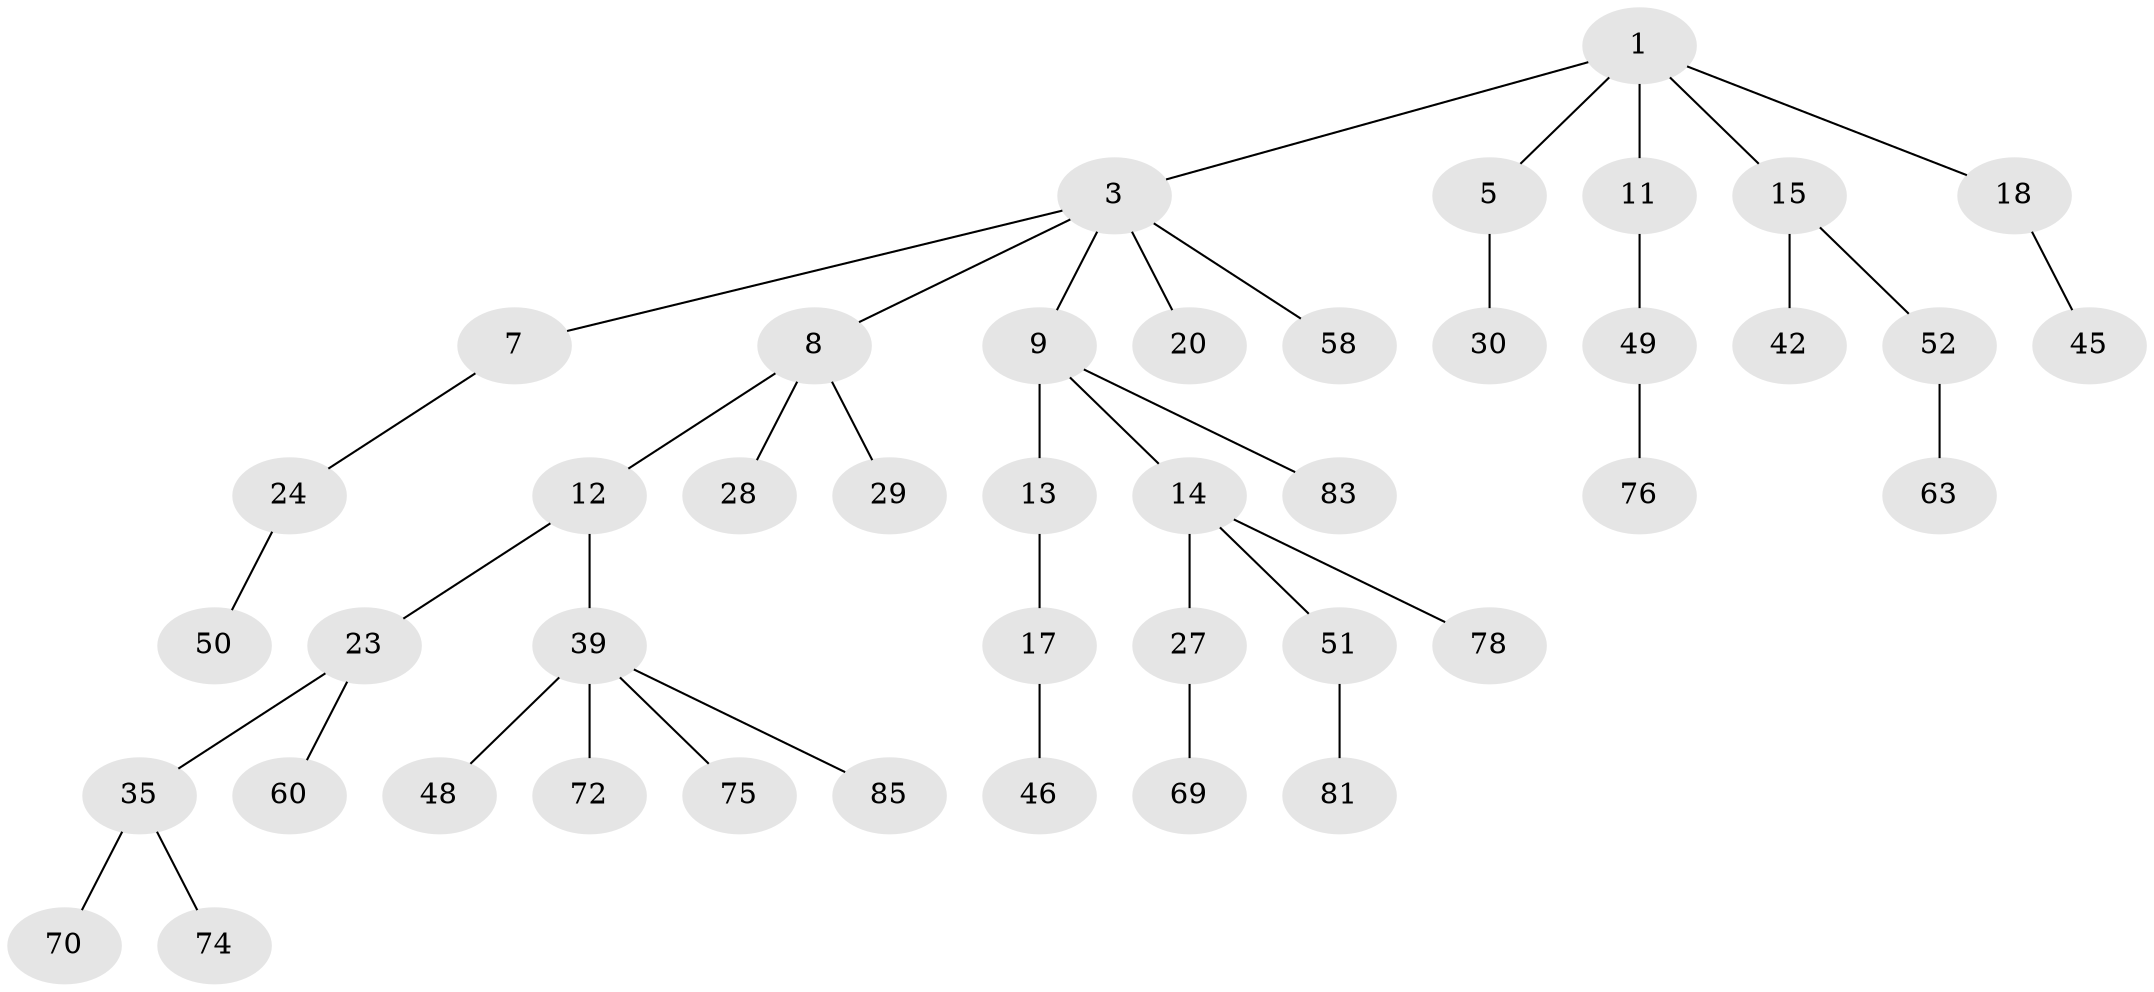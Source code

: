 // original degree distribution, {3: 0.16279069767441862, 4: 0.05813953488372093, 7: 0.011627906976744186, 2: 0.2558139534883721, 5: 0.023255813953488372, 1: 0.47674418604651164, 6: 0.011627906976744186}
// Generated by graph-tools (version 1.1) at 2025/15/03/09/25 04:15:30]
// undirected, 43 vertices, 42 edges
graph export_dot {
graph [start="1"]
  node [color=gray90,style=filled];
  1 [super="+2"];
  3 [super="+4+19+36"];
  5 [super="+6+25"];
  7 [super="+59"];
  8 [super="+10+26+65"];
  9;
  11;
  12;
  13 [super="+16+21+53"];
  14 [super="+22"];
  15 [super="+41"];
  17;
  18 [super="+32"];
  20;
  23 [super="+61"];
  24 [super="+33+40"];
  27;
  28 [super="+82+37"];
  29 [super="+67+64+55"];
  30;
  35;
  39 [super="+43"];
  42;
  45;
  46;
  48;
  49;
  50;
  51;
  52;
  58;
  60;
  63;
  69;
  70;
  72;
  74;
  75;
  76;
  78;
  81;
  83;
  85;
  1 -- 11;
  1 -- 18;
  1 -- 3;
  1 -- 5;
  1 -- 15;
  3 -- 8;
  3 -- 9;
  3 -- 58;
  3 -- 20;
  3 -- 7;
  5 -- 30;
  7 -- 24;
  8 -- 12;
  8 -- 28;
  8 -- 29;
  9 -- 13;
  9 -- 14;
  9 -- 83;
  11 -- 49;
  12 -- 23;
  12 -- 39;
  13 -- 17;
  14 -- 51;
  14 -- 78;
  14 -- 27;
  15 -- 42;
  15 -- 52;
  17 -- 46;
  18 -- 45;
  23 -- 35;
  23 -- 60;
  24 -- 50;
  27 -- 69;
  35 -- 70;
  35 -- 74;
  39 -- 48;
  39 -- 72;
  39 -- 75;
  39 -- 85;
  49 -- 76;
  51 -- 81;
  52 -- 63;
}
